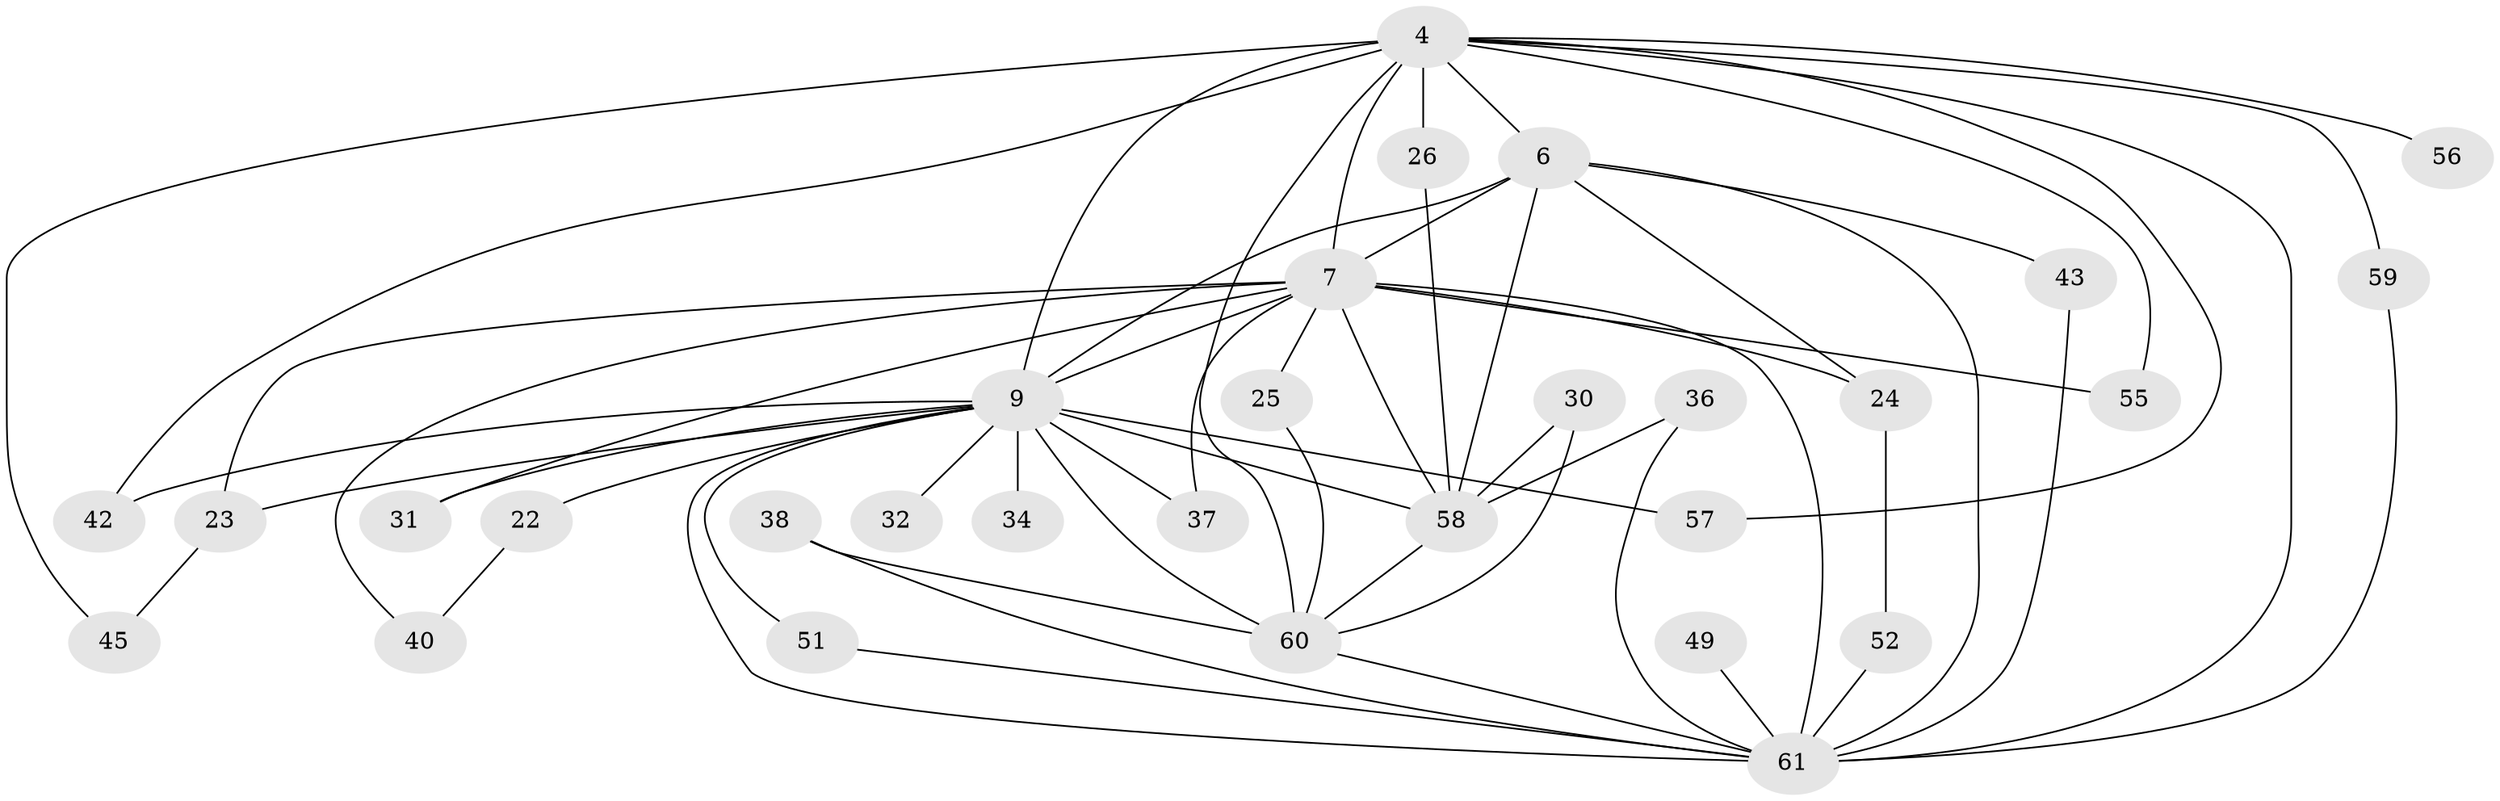 // original degree distribution, {18: 0.03278688524590164, 11: 0.01639344262295082, 13: 0.01639344262295082, 14: 0.01639344262295082, 10: 0.03278688524590164, 16: 0.01639344262295082, 19: 0.01639344262295082, 21: 0.01639344262295082, 15: 0.01639344262295082, 4: 0.11475409836065574, 6: 0.01639344262295082, 3: 0.18032786885245902, 2: 0.5081967213114754}
// Generated by graph-tools (version 1.1) at 2025/46/03/09/25 04:46:03]
// undirected, 30 vertices, 58 edges
graph export_dot {
graph [start="1"]
  node [color=gray90,style=filled];
  4 [super="+3"];
  6 [super="+2"];
  7 [super="+1"];
  9 [super="+8"];
  22;
  23 [super="+18"];
  24 [super="+17"];
  25;
  26;
  30;
  31;
  32;
  34;
  36;
  37 [super="+29"];
  38 [super="+27"];
  40;
  42;
  43;
  45;
  49 [super="+16"];
  51;
  52;
  55;
  56;
  57 [super="+54+50"];
  58 [super="+14+44+47+53+46"];
  59;
  60 [super="+28+48"];
  61 [super="+35+10"];
  4 -- 6 [weight=4];
  4 -- 7 [weight=4];
  4 -- 9 [weight=4];
  4 -- 26 [weight=2];
  4 -- 42;
  4 -- 45;
  4 -- 56 [weight=2];
  4 -- 59;
  4 -- 55;
  4 -- 57;
  4 -- 61 [weight=5];
  4 -- 60 [weight=3];
  6 -- 7 [weight=4];
  6 -- 9 [weight=4];
  6 -- 43;
  6 -- 24;
  6 -- 61 [weight=4];
  6 -- 58;
  7 -- 9 [weight=4];
  7 -- 23 [weight=2];
  7 -- 25;
  7 -- 40;
  7 -- 37 [weight=2];
  7 -- 55;
  7 -- 24 [weight=2];
  7 -- 61 [weight=5];
  7 -- 31;
  7 -- 58 [weight=5];
  9 -- 22 [weight=2];
  9 -- 31;
  9 -- 32 [weight=2];
  9 -- 34 [weight=2];
  9 -- 42;
  9 -- 51;
  9 -- 57 [weight=4];
  9 -- 60 [weight=2];
  9 -- 37;
  9 -- 23 [weight=2];
  9 -- 61 [weight=4];
  9 -- 58 [weight=4];
  22 -- 40;
  23 -- 45;
  24 -- 52;
  25 -- 60;
  26 -- 58;
  30 -- 60;
  30 -- 58;
  36 -- 61;
  36 -- 58;
  38 -- 61;
  38 -- 60 [weight=2];
  43 -- 61;
  49 -- 61 [weight=3];
  51 -- 61;
  52 -- 61;
  58 -- 60;
  59 -- 61;
  60 -- 61;
}
